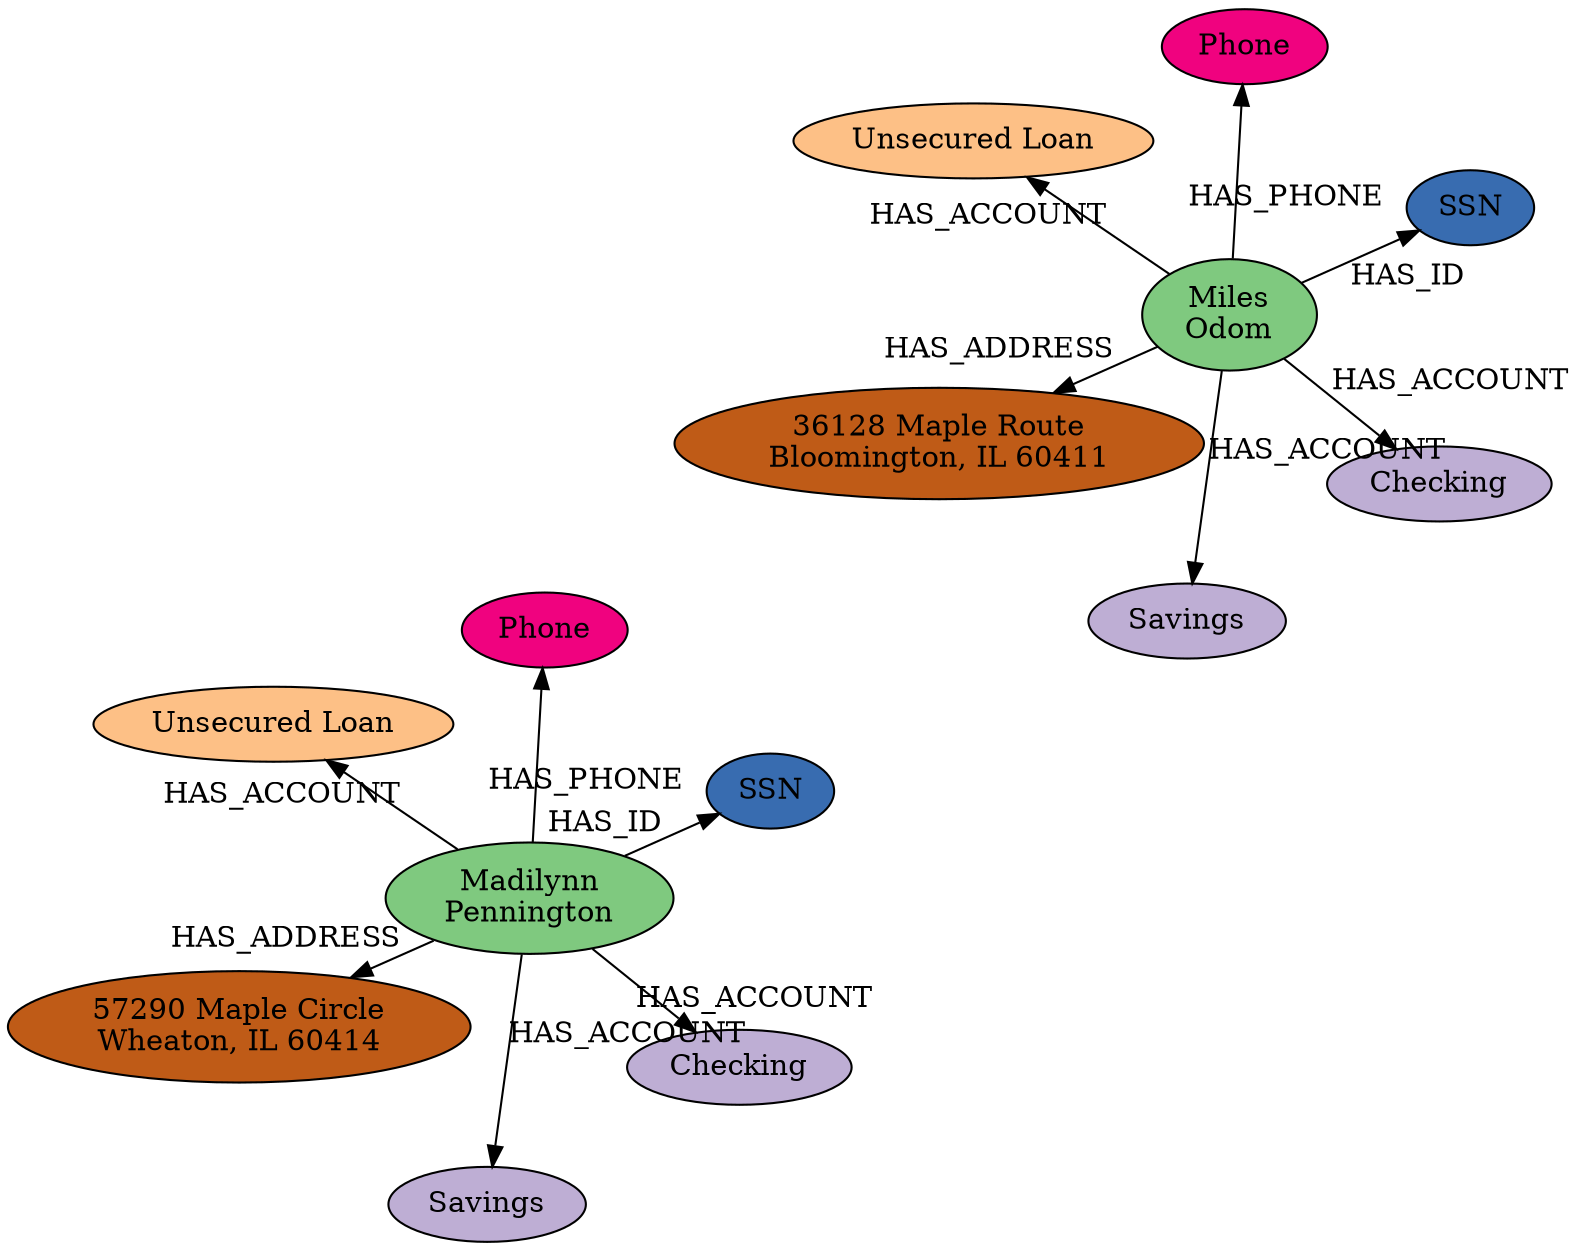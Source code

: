 digraph G {
layout=fdp; overlap=prism; overlap_scaling=-5
node[colorscheme=accent8, style=filled, color=black]
"1"[fillcolor= "1",label= "Madilynn\nPennington"]
"1"[fillcolor= "1",label= "Madilynn\nPennington"]
"1"[fillcolor= "1",label= "Madilynn\nPennington"]
"1"[fillcolor= "1",label= "Madilynn\nPennington"]
"1"[fillcolor= "1",label= "Madilynn\nPennington"]
"1"[fillcolor= "1",label= "Madilynn\nPennington"]
"2"[fillcolor= "1",label= "Miles\nOdom"]
"2"[fillcolor= "1",label= "Miles\nOdom"]
"2"[fillcolor= "1",label= "Miles\nOdom"]
"2"[fillcolor= "1",label= "Miles\nOdom"]
"2"[fillcolor= "1",label= "Miles\nOdom"]
"2"[fillcolor= "1",label= "Miles\nOdom"]
"1000001"[fillcolor= "2",label= "Checking"]
"1000002"[fillcolor= "2",label= "Checking"]
"2000001"[fillcolor= "2",label= "Savings"]
"2000002"[fillcolor= "2",label= "Savings"]
"3000001"[fillcolor= "3",label= "Unsecured Loan"]
"3000002"[fillcolor= "3",label= "Unsecured Loan"]
"4000001"[fillcolor= "5",label= "SSN"]
"4000002"[fillcolor= "5",label= "SSN"]
"5000001"[fillcolor= "6",label= "Phone"]
"5000002"[fillcolor= "6",label= "Phone"]
"6000001"[fillcolor= "7",label= "57290 Maple Circle\nWheaton, IL 60414"]
"6000002"[fillcolor= "7",label= "36128 Maple Route\nBloomington, IL 60411"]
"1" -> "1000001"[label= "HAS_ACCOUNT"]
"1" -> "2000001"[label= "HAS_ACCOUNT"]
"1" -> "3000001"[label= "HAS_ACCOUNT"]
"1" -> "4000001"[label= "HAS_ID"]
"1" -> "5000001"[label= "HAS_PHONE"]
"1" -> "6000001"[label= "HAS_ADDRESS"]
"2" -> "1000002"[label= "HAS_ACCOUNT"]
"2" -> "2000002"[label= "HAS_ACCOUNT"]
"2" -> "3000002"[label= "HAS_ACCOUNT"]
"2" -> "4000002"[label= "HAS_ID"]
"2" -> "5000002"[label= "HAS_PHONE"]
"2" -> "6000002"[label= "HAS_ADDRESS"]
}
